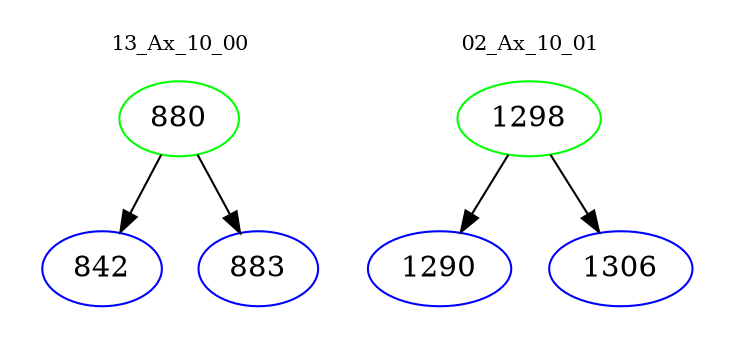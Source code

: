 digraph{
subgraph cluster_0 {
color = white
label = "13_Ax_10_00";
fontsize=10;
T0_880 [label="880", color="green"]
T0_880 -> T0_842 [color="black"]
T0_842 [label="842", color="blue"]
T0_880 -> T0_883 [color="black"]
T0_883 [label="883", color="blue"]
}
subgraph cluster_1 {
color = white
label = "02_Ax_10_01";
fontsize=10;
T1_1298 [label="1298", color="green"]
T1_1298 -> T1_1290 [color="black"]
T1_1290 [label="1290", color="blue"]
T1_1298 -> T1_1306 [color="black"]
T1_1306 [label="1306", color="blue"]
}
}
